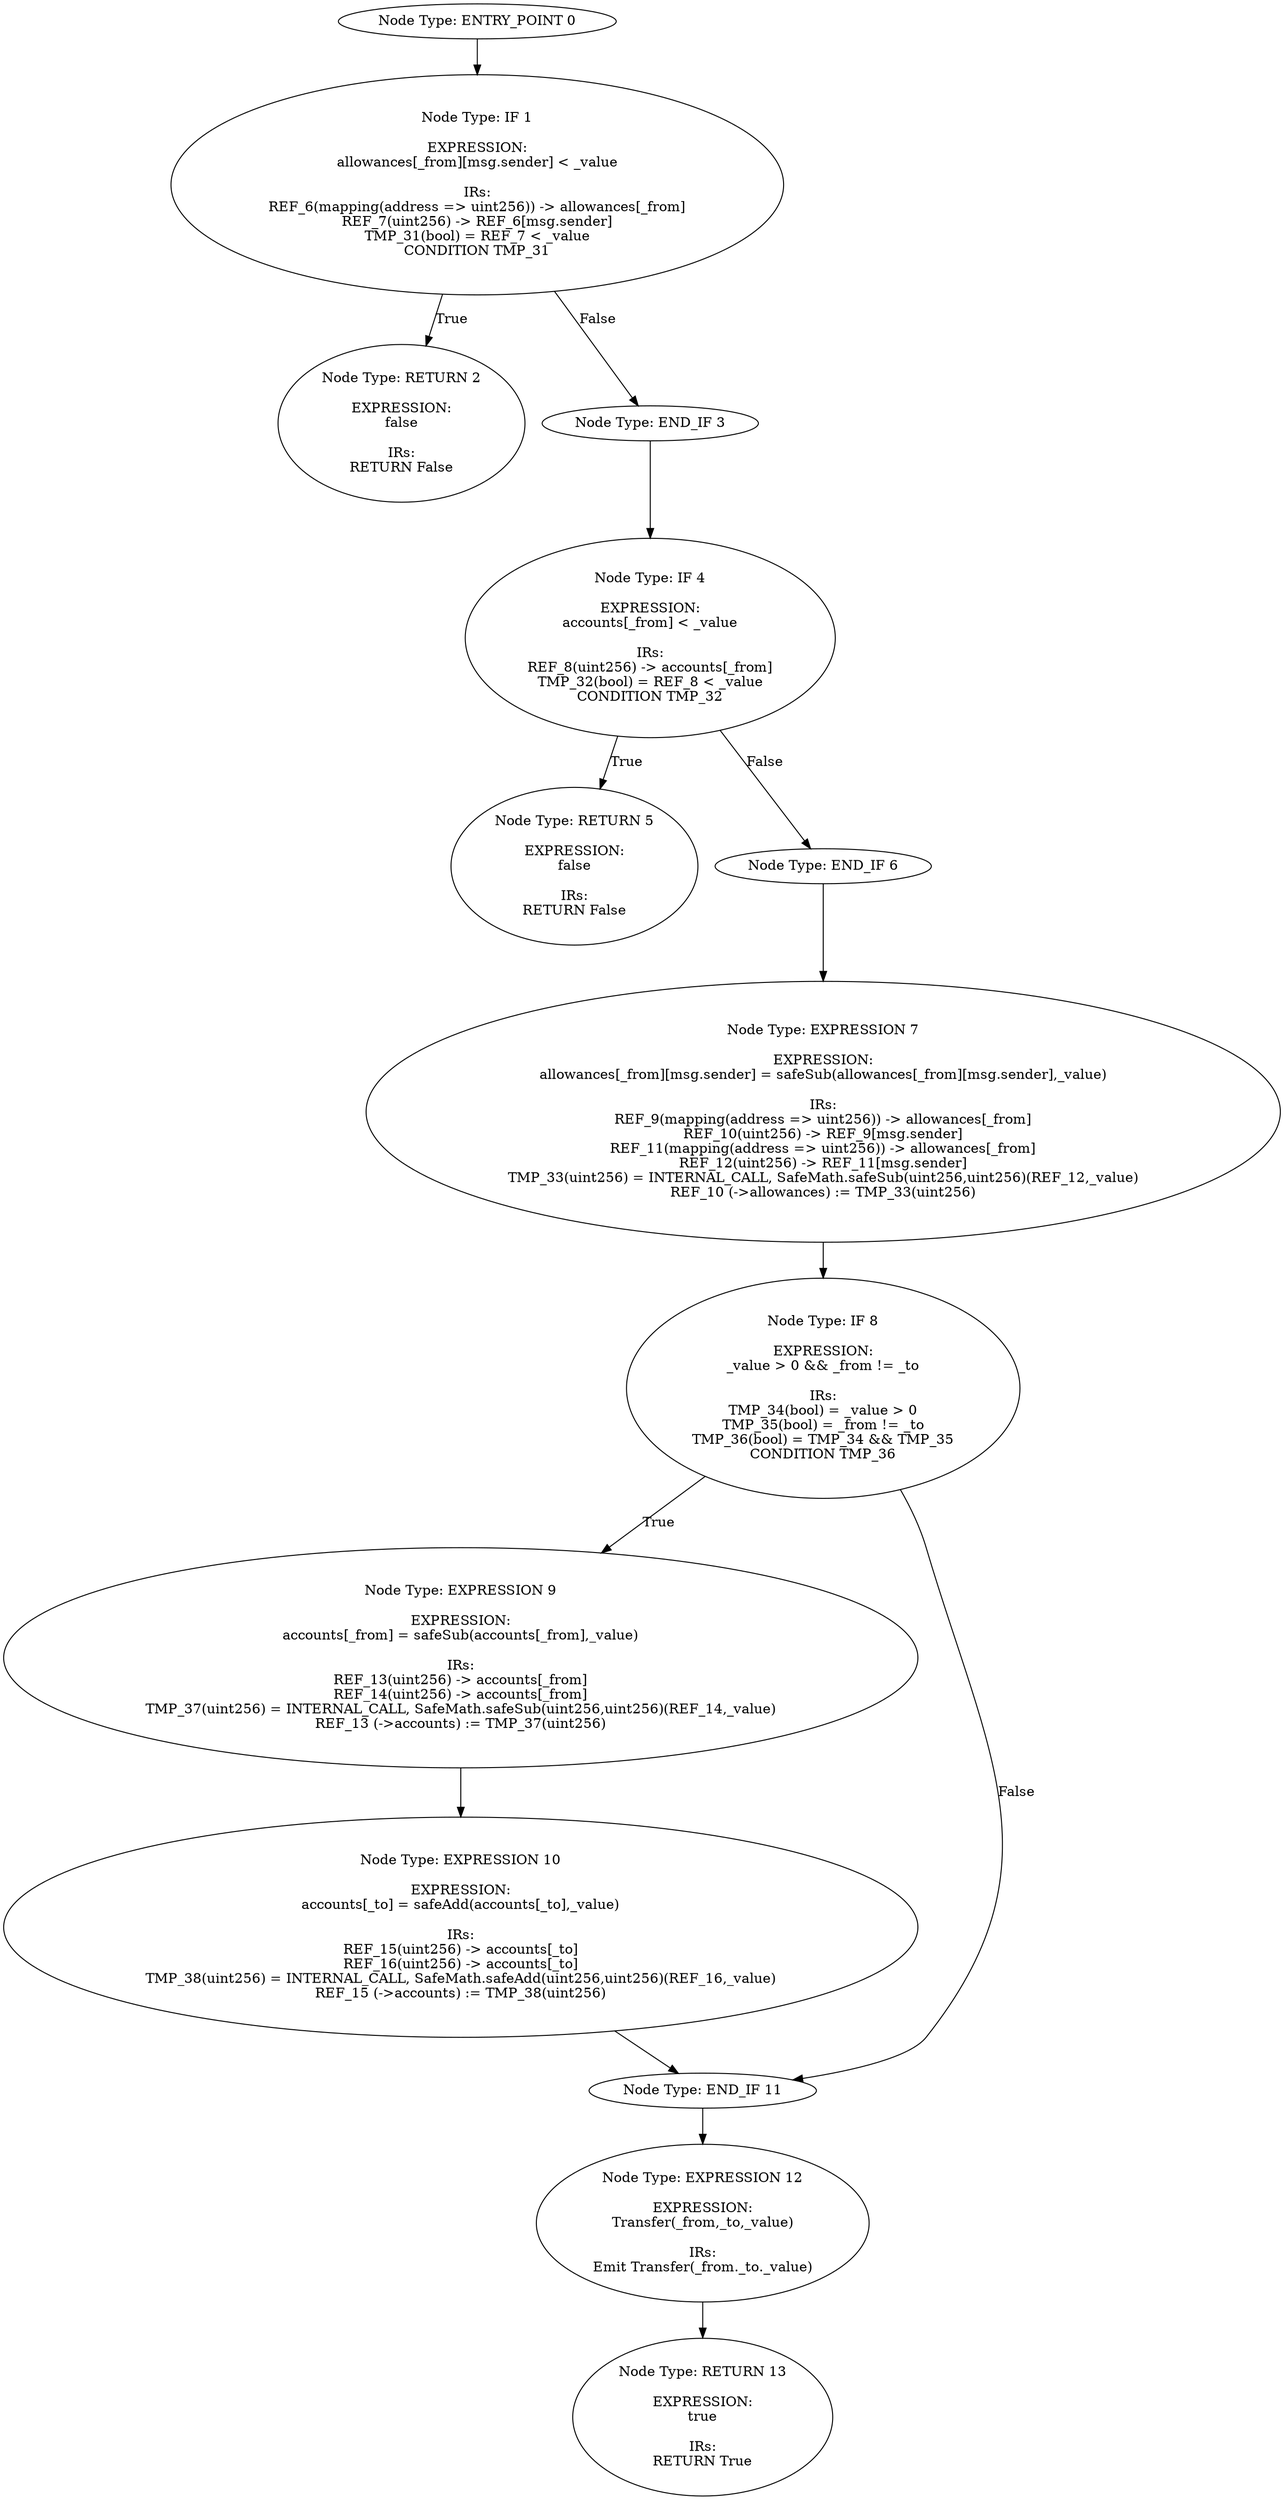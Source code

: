 digraph{
0[label="Node Type: ENTRY_POINT 0
"];
0->1;
1[label="Node Type: IF 1

EXPRESSION:
allowances[_from][msg.sender] < _value

IRs:
REF_6(mapping(address => uint256)) -> allowances[_from]
REF_7(uint256) -> REF_6[msg.sender]
TMP_31(bool) = REF_7 < _value
CONDITION TMP_31"];
1->2[label="True"];
1->3[label="False"];
2[label="Node Type: RETURN 2

EXPRESSION:
false

IRs:
RETURN False"];
3[label="Node Type: END_IF 3
"];
3->4;
4[label="Node Type: IF 4

EXPRESSION:
accounts[_from] < _value

IRs:
REF_8(uint256) -> accounts[_from]
TMP_32(bool) = REF_8 < _value
CONDITION TMP_32"];
4->5[label="True"];
4->6[label="False"];
5[label="Node Type: RETURN 5

EXPRESSION:
false

IRs:
RETURN False"];
6[label="Node Type: END_IF 6
"];
6->7;
7[label="Node Type: EXPRESSION 7

EXPRESSION:
allowances[_from][msg.sender] = safeSub(allowances[_from][msg.sender],_value)

IRs:
REF_9(mapping(address => uint256)) -> allowances[_from]
REF_10(uint256) -> REF_9[msg.sender]
REF_11(mapping(address => uint256)) -> allowances[_from]
REF_12(uint256) -> REF_11[msg.sender]
TMP_33(uint256) = INTERNAL_CALL, SafeMath.safeSub(uint256,uint256)(REF_12,_value)
REF_10 (->allowances) := TMP_33(uint256)"];
7->8;
8[label="Node Type: IF 8

EXPRESSION:
_value > 0 && _from != _to

IRs:
TMP_34(bool) = _value > 0
TMP_35(bool) = _from != _to
TMP_36(bool) = TMP_34 && TMP_35
CONDITION TMP_36"];
8->9[label="True"];
8->11[label="False"];
9[label="Node Type: EXPRESSION 9

EXPRESSION:
accounts[_from] = safeSub(accounts[_from],_value)

IRs:
REF_13(uint256) -> accounts[_from]
REF_14(uint256) -> accounts[_from]
TMP_37(uint256) = INTERNAL_CALL, SafeMath.safeSub(uint256,uint256)(REF_14,_value)
REF_13 (->accounts) := TMP_37(uint256)"];
9->10;
10[label="Node Type: EXPRESSION 10

EXPRESSION:
accounts[_to] = safeAdd(accounts[_to],_value)

IRs:
REF_15(uint256) -> accounts[_to]
REF_16(uint256) -> accounts[_to]
TMP_38(uint256) = INTERNAL_CALL, SafeMath.safeAdd(uint256,uint256)(REF_16,_value)
REF_15 (->accounts) := TMP_38(uint256)"];
10->11;
11[label="Node Type: END_IF 11
"];
11->12;
12[label="Node Type: EXPRESSION 12

EXPRESSION:
Transfer(_from,_to,_value)

IRs:
Emit Transfer(_from._to._value)"];
12->13;
13[label="Node Type: RETURN 13

EXPRESSION:
true

IRs:
RETURN True"];
}
